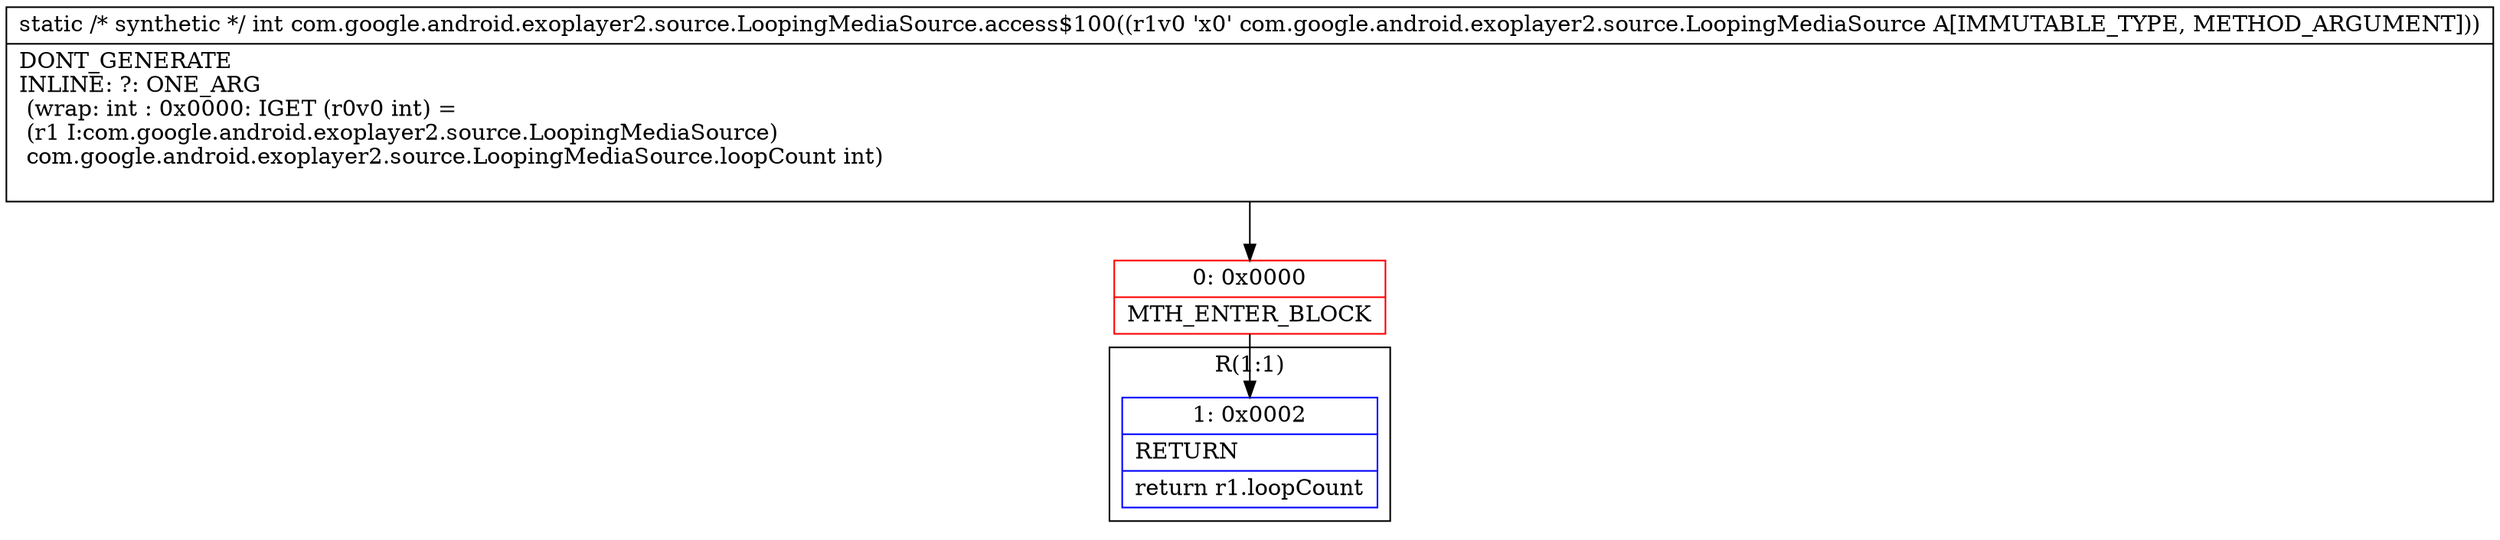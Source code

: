 digraph "CFG forcom.google.android.exoplayer2.source.LoopingMediaSource.access$100(Lcom\/google\/android\/exoplayer2\/source\/LoopingMediaSource;)I" {
subgraph cluster_Region_1023513039 {
label = "R(1:1)";
node [shape=record,color=blue];
Node_1 [shape=record,label="{1\:\ 0x0002|RETURN\l|return r1.loopCount\l}"];
}
Node_0 [shape=record,color=red,label="{0\:\ 0x0000|MTH_ENTER_BLOCK\l}"];
MethodNode[shape=record,label="{static \/* synthetic *\/ int com.google.android.exoplayer2.source.LoopingMediaSource.access$100((r1v0 'x0' com.google.android.exoplayer2.source.LoopingMediaSource A[IMMUTABLE_TYPE, METHOD_ARGUMENT]))  | DONT_GENERATE\lINLINE: ?: ONE_ARG  \l  (wrap: int : 0x0000: IGET  (r0v0 int) = \l  (r1 I:com.google.android.exoplayer2.source.LoopingMediaSource)\l com.google.android.exoplayer2.source.LoopingMediaSource.loopCount int)\l\l}"];
MethodNode -> Node_0;
Node_0 -> Node_1;
}


